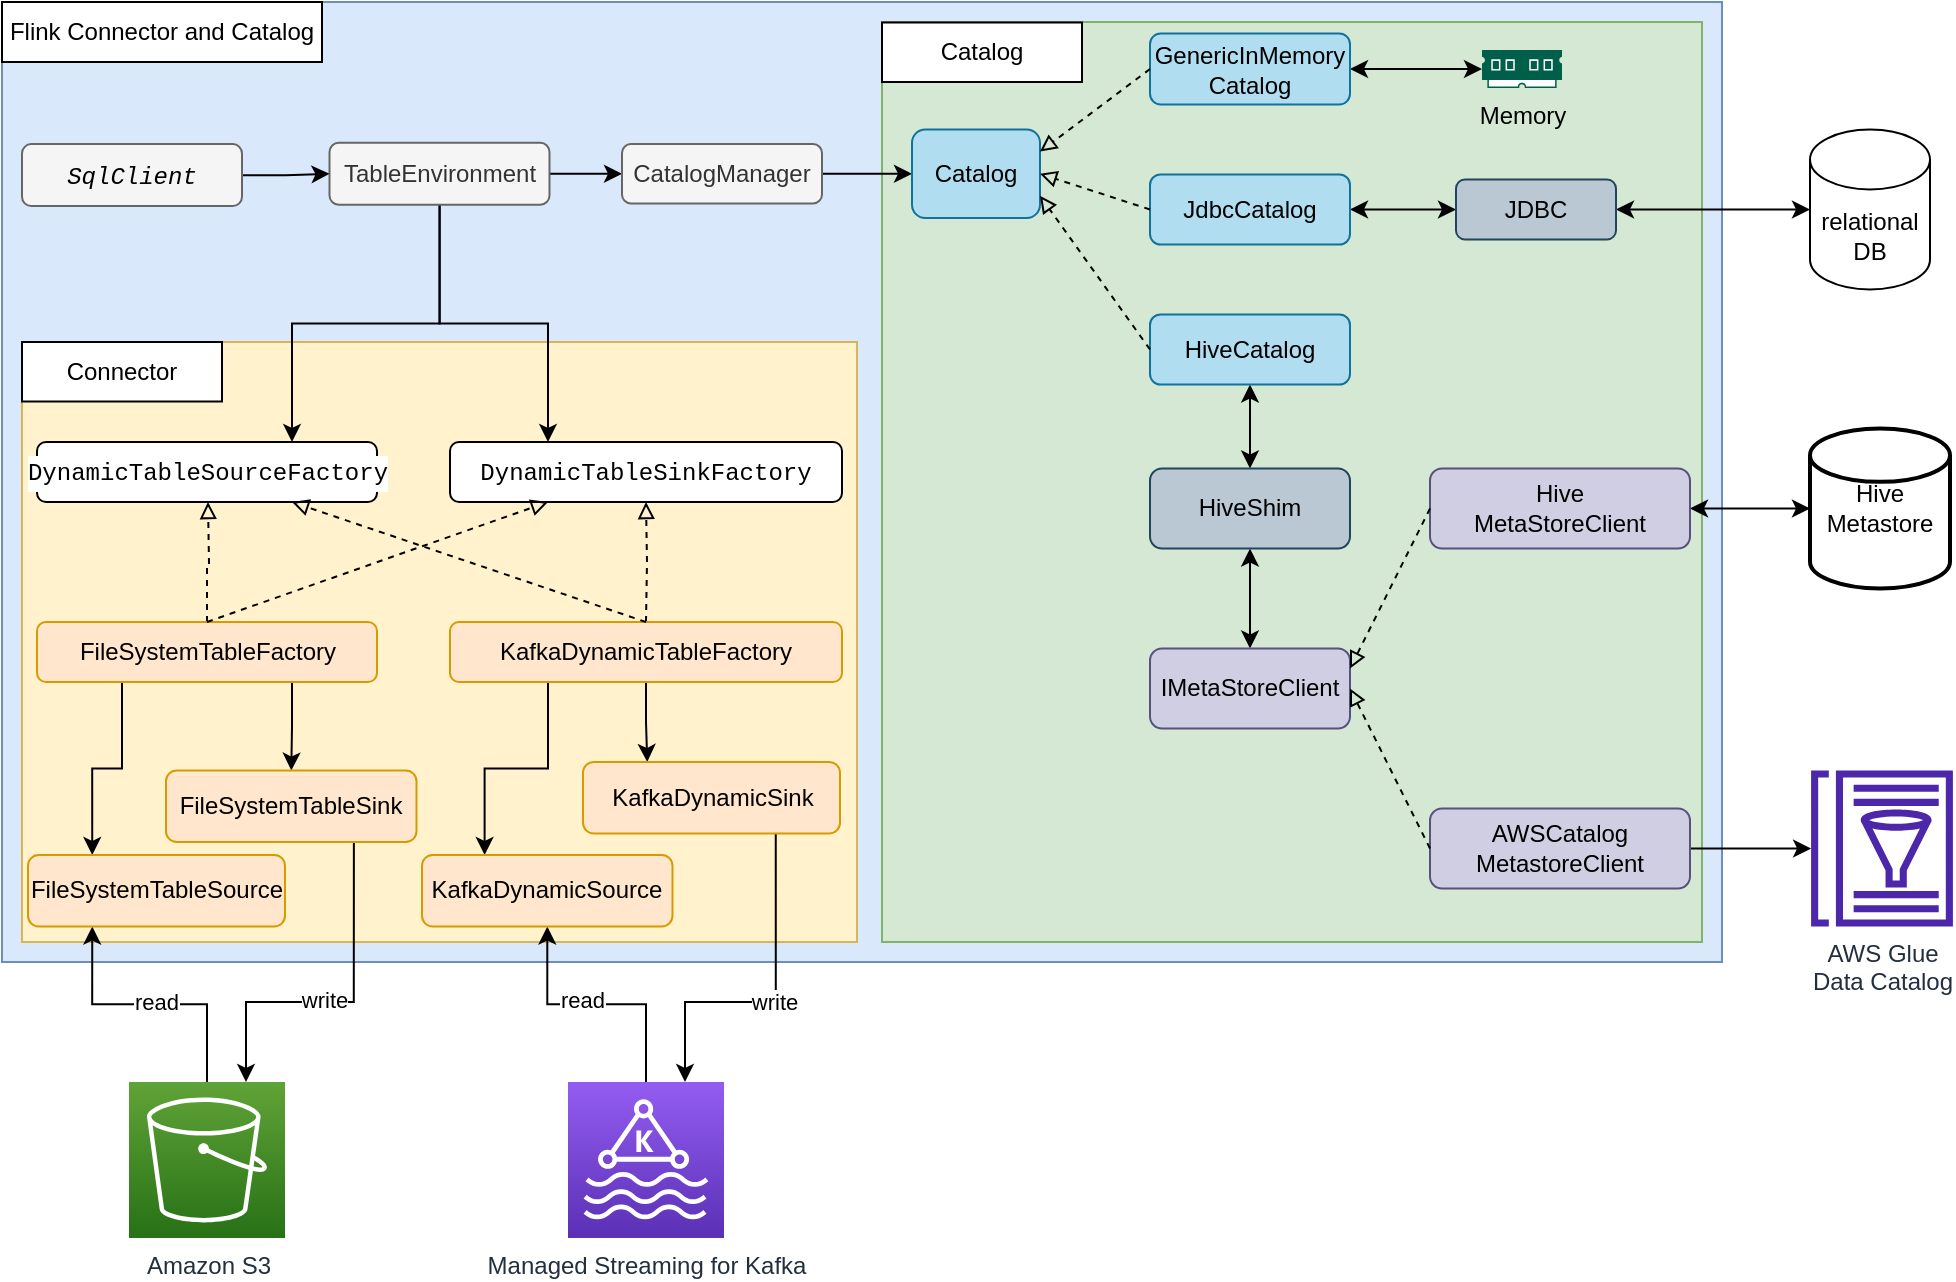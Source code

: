 <mxfile version="20.7.4" type="github">
  <diagram id="6fCkQnfvTHWw5Nz4_dTc" name="Page-1">
    <mxGraphModel dx="1050" dy="509" grid="1" gridSize="10" guides="1" tooltips="1" connect="1" arrows="1" fold="1" page="1" pageScale="1" pageWidth="827" pageHeight="1169" math="0" shadow="0">
      <root>
        <mxCell id="0" />
        <mxCell id="1" parent="0" />
        <mxCell id="8L1h696zqM6Jr5x79oPo-1" value="" style="rounded=0;whiteSpace=wrap;html=1;align=left;fillColor=#dae8fc;strokeColor=#6c8ebf;fontColor=default;labelBackgroundColor=default;" parent="1" vertex="1">
          <mxGeometry x="20" y="100" width="860" height="480" as="geometry" />
        </mxCell>
        <mxCell id="8L1h696zqM6Jr5x79oPo-76" value="" style="rounded=0;whiteSpace=wrap;html=1;labelBackgroundColor=default;strokeColor=#d6b656;fillColor=#fff2cc;" parent="1" vertex="1">
          <mxGeometry x="30" y="270" width="417.5" height="300" as="geometry" />
        </mxCell>
        <mxCell id="8L1h696zqM6Jr5x79oPo-75" value="" style="rounded=0;whiteSpace=wrap;html=1;labelBackgroundColor=default;strokeColor=#82b366;fillColor=#d5e8d4;" parent="1" vertex="1">
          <mxGeometry x="460" y="110" width="410" height="460" as="geometry" />
        </mxCell>
        <mxCell id="8L1h696zqM6Jr5x79oPo-13" style="edgeStyle=orthogonalEdgeStyle;rounded=0;orthogonalLoop=1;jettySize=auto;html=1;exitX=1;exitY=0.5;exitDx=0;exitDy=0;entryX=0;entryY=0.5;entryDx=0;entryDy=0;fontColor=none;" parent="1" source="8L1h696zqM6Jr5x79oPo-2" target="8L1h696zqM6Jr5x79oPo-3" edge="1">
          <mxGeometry relative="1" as="geometry" />
        </mxCell>
        <mxCell id="8L1h696zqM6Jr5x79oPo-85" style="edgeStyle=orthogonalEdgeStyle;rounded=0;orthogonalLoop=1;jettySize=auto;html=1;entryX=0.75;entryY=0;entryDx=0;entryDy=0;strokeWidth=1;fontColor=default;endArrow=classic;endFill=1;" parent="1" source="8L1h696zqM6Jr5x79oPo-2" target="8L1h696zqM6Jr5x79oPo-40" edge="1">
          <mxGeometry relative="1" as="geometry" />
        </mxCell>
        <mxCell id="8L1h696zqM6Jr5x79oPo-86" style="edgeStyle=orthogonalEdgeStyle;rounded=0;orthogonalLoop=1;jettySize=auto;html=1;entryX=0.25;entryY=0;entryDx=0;entryDy=0;strokeWidth=1;fontColor=default;endArrow=classic;endFill=1;" parent="1" source="8L1h696zqM6Jr5x79oPo-2" target="8L1h696zqM6Jr5x79oPo-41" edge="1">
          <mxGeometry relative="1" as="geometry" />
        </mxCell>
        <mxCell id="8L1h696zqM6Jr5x79oPo-2" value="TableEnvironment" style="rounded=1;whiteSpace=wrap;html=1;fillColor=#f5f5f5;fontColor=#333333;strokeColor=#666666;" parent="1" vertex="1">
          <mxGeometry x="183.75" y="170.37" width="110" height="31" as="geometry" />
        </mxCell>
        <mxCell id="8L1h696zqM6Jr5x79oPo-43" style="edgeStyle=orthogonalEdgeStyle;rounded=0;orthogonalLoop=1;jettySize=auto;html=1;fontColor=default;exitX=1;exitY=0.5;exitDx=0;exitDy=0;entryX=0;entryY=0.5;entryDx=0;entryDy=0;" parent="1" source="8L1h696zqM6Jr5x79oPo-3" target="8L1h696zqM6Jr5x79oPo-4" edge="1">
          <mxGeometry relative="1" as="geometry" />
        </mxCell>
        <mxCell id="8L1h696zqM6Jr5x79oPo-3" value="CatalogManager" style="rounded=1;whiteSpace=wrap;html=1;fillColor=#f5f5f5;fontColor=#333333;strokeColor=#666666;" parent="1" vertex="1">
          <mxGeometry x="330" y="171.06" width="100" height="29.63" as="geometry" />
        </mxCell>
        <mxCell id="8L1h696zqM6Jr5x79oPo-4" value="Catalog" style="rounded=1;whiteSpace=wrap;html=1;fillColor=#b1ddf0;strokeColor=#10739e;" parent="1" vertex="1">
          <mxGeometry x="475" y="163.75" width="64" height="44.25" as="geometry" />
        </mxCell>
        <mxCell id="8L1h696zqM6Jr5x79oPo-83" style="edgeStyle=orthogonalEdgeStyle;rounded=0;orthogonalLoop=1;jettySize=auto;html=1;exitX=1;exitY=0.5;exitDx=0;exitDy=0;strokeWidth=1;fontColor=#000000;endArrow=classic;endFill=1;startArrow=classic;startFill=1;" parent="1" source="8L1h696zqM6Jr5x79oPo-5" target="8L1h696zqM6Jr5x79oPo-9" edge="1">
          <mxGeometry relative="1" as="geometry" />
        </mxCell>
        <mxCell id="8L1h696zqM6Jr5x79oPo-5" value="GenericInMemory&lt;br&gt;Catalog" style="rounded=1;whiteSpace=wrap;html=1;fillColor=#b1ddf0;strokeColor=#10739e;" parent="1" vertex="1">
          <mxGeometry x="594" y="115.75" width="100" height="35.5" as="geometry" />
        </mxCell>
        <mxCell id="8L1h696zqM6Jr5x79oPo-18" style="edgeStyle=orthogonalEdgeStyle;rounded=0;orthogonalLoop=1;jettySize=auto;html=1;fontColor=none;startArrow=classic;startFill=1;" parent="1" source="8L1h696zqM6Jr5x79oPo-6" target="8L1h696zqM6Jr5x79oPo-12" edge="1">
          <mxGeometry relative="1" as="geometry" />
        </mxCell>
        <mxCell id="8L1h696zqM6Jr5x79oPo-6" value="JdbcCatalog" style="rounded=1;whiteSpace=wrap;html=1;fillColor=#b1ddf0;strokeColor=#10739e;" parent="1" vertex="1">
          <mxGeometry x="594" y="186.25" width="100" height="35" as="geometry" />
        </mxCell>
        <mxCell id="8L1h696zqM6Jr5x79oPo-19" style="edgeStyle=orthogonalEdgeStyle;rounded=0;orthogonalLoop=1;jettySize=auto;html=1;fontColor=none;startArrow=classic;startFill=1;" parent="1" source="8L1h696zqM6Jr5x79oPo-7" target="8L1h696zqM6Jr5x79oPo-11" edge="1">
          <mxGeometry relative="1" as="geometry" />
        </mxCell>
        <mxCell id="8L1h696zqM6Jr5x79oPo-7" value="HiveCatalog" style="rounded=1;whiteSpace=wrap;html=1;fillColor=#b1ddf0;strokeColor=#10739e;" parent="1" vertex="1">
          <mxGeometry x="594" y="256.25" width="100" height="35" as="geometry" />
        </mxCell>
        <mxCell id="8L1h696zqM6Jr5x79oPo-8" value="Flink Connector and Catalog" style="rounded=0;whiteSpace=wrap;html=1;fontColor=none;" parent="1" vertex="1">
          <mxGeometry x="20" y="100" width="160" height="30" as="geometry" />
        </mxCell>
        <mxCell id="8L1h696zqM6Jr5x79oPo-9" value="Memory" style="sketch=0;pointerEvents=1;shadow=0;dashed=0;html=1;strokeColor=none;fillColor=#005F4B;labelPosition=center;verticalLabelPosition=bottom;verticalAlign=top;align=center;outlineConnect=0;shape=mxgraph.veeam2.ram;fontColor=none;" parent="1" vertex="1">
          <mxGeometry x="760" y="124" width="40" height="19" as="geometry" />
        </mxCell>
        <mxCell id="8L1h696zqM6Jr5x79oPo-10" value="relational DB" style="shape=cylinder3;whiteSpace=wrap;html=1;boundedLbl=1;backgroundOutline=1;size=15;fontColor=none;" parent="1" vertex="1">
          <mxGeometry x="924" y="163.75" width="60" height="80" as="geometry" />
        </mxCell>
        <mxCell id="8L1h696zqM6Jr5x79oPo-29" style="edgeStyle=orthogonalEdgeStyle;rounded=0;orthogonalLoop=1;jettySize=auto;html=1;fontColor=none;startArrow=classic;startFill=1;" parent="1" source="8L1h696zqM6Jr5x79oPo-11" target="8L1h696zqM6Jr5x79oPo-26" edge="1">
          <mxGeometry relative="1" as="geometry" />
        </mxCell>
        <mxCell id="8L1h696zqM6Jr5x79oPo-11" value="HiveShim" style="rounded=1;whiteSpace=wrap;html=1;fillColor=#bac8d3;strokeColor=#23445d;" parent="1" vertex="1">
          <mxGeometry x="594" y="333.25" width="100" height="40" as="geometry" />
        </mxCell>
        <mxCell id="8L1h696zqM6Jr5x79oPo-21" style="edgeStyle=orthogonalEdgeStyle;rounded=0;orthogonalLoop=1;jettySize=auto;html=1;fontColor=none;startArrow=classic;startFill=1;" parent="1" source="8L1h696zqM6Jr5x79oPo-12" target="8L1h696zqM6Jr5x79oPo-10" edge="1">
          <mxGeometry relative="1" as="geometry" />
        </mxCell>
        <mxCell id="8L1h696zqM6Jr5x79oPo-12" value="JDBC" style="rounded=1;whiteSpace=wrap;html=1;fillColor=#bac8d3;strokeColor=#23445d;" parent="1" vertex="1">
          <mxGeometry x="747" y="188.75" width="80" height="30" as="geometry" />
        </mxCell>
        <mxCell id="8L1h696zqM6Jr5x79oPo-15" value="" style="endArrow=block;dashed=1;html=1;rounded=0;fontColor=none;entryX=1;entryY=0.25;entryDx=0;entryDy=0;exitX=0;exitY=0.5;exitDx=0;exitDy=0;endFill=0;" parent="1" source="8L1h696zqM6Jr5x79oPo-5" target="8L1h696zqM6Jr5x79oPo-4" edge="1">
          <mxGeometry width="50" height="50" relative="1" as="geometry">
            <mxPoint x="400" y="199" as="sourcePoint" />
            <mxPoint x="450" y="149" as="targetPoint" />
          </mxGeometry>
        </mxCell>
        <mxCell id="8L1h696zqM6Jr5x79oPo-23" value="Hive Metastore" style="strokeWidth=2;html=1;shape=mxgraph.flowchart.database;whiteSpace=wrap;fontColor=none;" parent="1" vertex="1">
          <mxGeometry x="924" y="313.25" width="70" height="80" as="geometry" />
        </mxCell>
        <mxCell id="8L1h696zqM6Jr5x79oPo-26" value="IMetaStoreClient" style="rounded=1;whiteSpace=wrap;html=1;fillColor=#d0cee2;strokeColor=#56517e;" parent="1" vertex="1">
          <mxGeometry x="594" y="423.25" width="100" height="40" as="geometry" />
        </mxCell>
        <mxCell id="8L1h696zqM6Jr5x79oPo-38" style="edgeStyle=orthogonalEdgeStyle;rounded=0;orthogonalLoop=1;jettySize=auto;html=1;fontColor=none;" parent="1" source="8L1h696zqM6Jr5x79oPo-27" target="8L1h696zqM6Jr5x79oPo-32" edge="1">
          <mxGeometry relative="1" as="geometry" />
        </mxCell>
        <mxCell id="8L1h696zqM6Jr5x79oPo-27" value="AWSCatalog&lt;br&gt;MetastoreClient" style="rounded=1;whiteSpace=wrap;html=1;fillColor=#d0cee2;strokeColor=#56517e;" parent="1" vertex="1">
          <mxGeometry x="734" y="503.25" width="130" height="40" as="geometry" />
        </mxCell>
        <mxCell id="8L1h696zqM6Jr5x79oPo-37" style="edgeStyle=orthogonalEdgeStyle;rounded=0;orthogonalLoop=1;jettySize=auto;html=1;exitX=1;exitY=0.5;exitDx=0;exitDy=0;entryX=0;entryY=0.5;entryDx=0;entryDy=0;entryPerimeter=0;fontColor=none;startArrow=classic;startFill=1;" parent="1" source="8L1h696zqM6Jr5x79oPo-28" target="8L1h696zqM6Jr5x79oPo-23" edge="1">
          <mxGeometry relative="1" as="geometry" />
        </mxCell>
        <mxCell id="8L1h696zqM6Jr5x79oPo-28" value="Hive&lt;br&gt;MetaStoreClient" style="rounded=1;whiteSpace=wrap;html=1;fillColor=#d0cee2;strokeColor=#56517e;" parent="1" vertex="1">
          <mxGeometry x="734" y="333.25" width="130" height="40" as="geometry" />
        </mxCell>
        <mxCell id="8L1h696zqM6Jr5x79oPo-30" value="" style="endArrow=block;dashed=1;html=1;rounded=0;fontColor=none;endFill=0;exitX=0;exitY=0.5;exitDx=0;exitDy=0;entryX=1;entryY=0.25;entryDx=0;entryDy=0;" parent="1" source="8L1h696zqM6Jr5x79oPo-28" target="8L1h696zqM6Jr5x79oPo-26" edge="1">
          <mxGeometry width="50" height="50" relative="1" as="geometry">
            <mxPoint x="704" y="423.25" as="sourcePoint" />
            <mxPoint x="754" y="373.25" as="targetPoint" />
          </mxGeometry>
        </mxCell>
        <mxCell id="8L1h696zqM6Jr5x79oPo-32" value="AWS Glue &lt;br&gt;Data Catalog" style="sketch=0;outlineConnect=0;fontColor=#232F3E;gradientColor=none;fillColor=#4D27AA;strokeColor=none;dashed=0;verticalLabelPosition=bottom;verticalAlign=top;align=center;html=1;fontSize=12;fontStyle=0;aspect=fixed;pointerEvents=1;shape=mxgraph.aws4.glue_data_catalog;" parent="1" vertex="1">
          <mxGeometry x="924" y="484.25" width="72" height="78" as="geometry" />
        </mxCell>
        <mxCell id="8L1h696zqM6Jr5x79oPo-39" value="" style="shape=image;verticalLabelPosition=bottom;labelBackgroundColor=default;verticalAlign=top;aspect=fixed;imageAspect=0;image=https://hive.apache.org/images/hive_logo_medium.jpg;" parent="1" vertex="1">
          <mxGeometry x="932" y="292.72" width="44" height="40.53" as="geometry" />
        </mxCell>
        <mxCell id="8L1h696zqM6Jr5x79oPo-51" style="edgeStyle=orthogonalEdgeStyle;rounded=0;orthogonalLoop=1;jettySize=auto;html=1;fontColor=default;dashed=1;endArrow=block;endFill=0;exitX=0.5;exitY=0;exitDx=0;exitDy=0;" parent="1" source="8L1h696zqM6Jr5x79oPo-44" edge="1">
          <mxGeometry relative="1" as="geometry">
            <mxPoint x="123" y="350" as="targetPoint" />
          </mxGeometry>
        </mxCell>
        <mxCell id="8L1h696zqM6Jr5x79oPo-40" value="&lt;div style=&quot;font-family: Menlo, Monaco, &amp;quot;Courier New&amp;quot;, monospace; line-height: 18px;&quot;&gt;&lt;div style=&quot;line-height: 18px;&quot;&gt;DynamicTableSourceFactory&lt;/div&gt;&lt;/div&gt;" style="rounded=1;whiteSpace=wrap;html=1;fontColor=default;strokeColor=default;labelBackgroundColor=default;" parent="1" vertex="1">
          <mxGeometry x="37.5" y="320" width="170" height="30" as="geometry" />
        </mxCell>
        <mxCell id="8L1h696zqM6Jr5x79oPo-54" style="edgeStyle=orthogonalEdgeStyle;rounded=0;orthogonalLoop=1;jettySize=auto;html=1;dashed=1;fontColor=default;endArrow=block;endFill=0;" parent="1" target="8L1h696zqM6Jr5x79oPo-41" edge="1">
          <mxGeometry relative="1" as="geometry">
            <mxPoint x="342" y="410" as="sourcePoint" />
          </mxGeometry>
        </mxCell>
        <mxCell id="8L1h696zqM6Jr5x79oPo-41" value="&lt;div style=&quot;font-family: Menlo, Monaco, &amp;quot;Courier New&amp;quot;, monospace; line-height: 18px;&quot;&gt;DynamicTableSinkFactory&lt;/div&gt;" style="rounded=1;whiteSpace=wrap;html=1;fontColor=default;strokeColor=default;labelBackgroundColor=none;" parent="1" vertex="1">
          <mxGeometry x="244" y="320" width="196" height="30" as="geometry" />
        </mxCell>
        <mxCell id="KpupGjZTtVKZ5hBgc7F7-3" style="edgeStyle=orthogonalEdgeStyle;orthogonalLoop=1;jettySize=auto;html=1;entryX=0.25;entryY=0;entryDx=0;entryDy=0;startArrow=none;startFill=0;rounded=0;exitX=0.25;exitY=1;exitDx=0;exitDy=0;" edge="1" parent="1" source="8L1h696zqM6Jr5x79oPo-44" target="KpupGjZTtVKZ5hBgc7F7-1">
          <mxGeometry relative="1" as="geometry" />
        </mxCell>
        <mxCell id="KpupGjZTtVKZ5hBgc7F7-4" style="edgeStyle=orthogonalEdgeStyle;rounded=0;orthogonalLoop=1;jettySize=auto;html=1;startArrow=none;startFill=0;exitX=0.75;exitY=1;exitDx=0;exitDy=0;" edge="1" parent="1" source="8L1h696zqM6Jr5x79oPo-44" target="KpupGjZTtVKZ5hBgc7F7-2">
          <mxGeometry relative="1" as="geometry" />
        </mxCell>
        <mxCell id="8L1h696zqM6Jr5x79oPo-44" value="FileSystemTableFactory" style="rounded=1;whiteSpace=wrap;strokeColor=#d79b00;labelBackgroundColor=none;fillColor=#ffe6cc;" parent="1" vertex="1">
          <mxGeometry x="37.5" y="410" width="170" height="30" as="geometry" />
        </mxCell>
        <mxCell id="KpupGjZTtVKZ5hBgc7F7-7" style="edgeStyle=orthogonalEdgeStyle;rounded=0;orthogonalLoop=1;jettySize=auto;html=1;entryX=0.25;entryY=0;entryDx=0;entryDy=0;startArrow=none;startFill=0;exitX=0.25;exitY=1;exitDx=0;exitDy=0;" edge="1" parent="1" source="8L1h696zqM6Jr5x79oPo-46" target="KpupGjZTtVKZ5hBgc7F7-5">
          <mxGeometry relative="1" as="geometry" />
        </mxCell>
        <mxCell id="KpupGjZTtVKZ5hBgc7F7-9" style="edgeStyle=orthogonalEdgeStyle;rounded=0;orthogonalLoop=1;jettySize=auto;html=1;entryX=0.25;entryY=0;entryDx=0;entryDy=0;startArrow=none;startFill=0;" edge="1" parent="1" source="8L1h696zqM6Jr5x79oPo-46" target="KpupGjZTtVKZ5hBgc7F7-6">
          <mxGeometry relative="1" as="geometry" />
        </mxCell>
        <mxCell id="8L1h696zqM6Jr5x79oPo-46" value="KafkaDynamicTableFactory" style="rounded=1;whiteSpace=wrap;strokeColor=#d79b00;labelBackgroundColor=none;fillColor=#ffe6cc;" parent="1" vertex="1">
          <mxGeometry x="244" y="410" width="196" height="30" as="geometry" />
        </mxCell>
        <mxCell id="8L1h696zqM6Jr5x79oPo-62" value="" style="endArrow=block;dashed=1;html=1;rounded=0;fontColor=default;entryX=0.25;entryY=1;entryDx=0;entryDy=0;exitX=0.5;exitY=0;exitDx=0;exitDy=0;endFill=0;" parent="1" source="8L1h696zqM6Jr5x79oPo-44" target="8L1h696zqM6Jr5x79oPo-41" edge="1">
          <mxGeometry width="50" height="50" relative="1" as="geometry">
            <mxPoint x="170" y="410" as="sourcePoint" />
            <mxPoint x="220" y="360" as="targetPoint" />
          </mxGeometry>
        </mxCell>
        <mxCell id="8L1h696zqM6Jr5x79oPo-64" value="" style="endArrow=block;dashed=1;html=1;rounded=0;fontColor=default;entryX=0.75;entryY=1;entryDx=0;entryDy=0;exitX=0.5;exitY=0;exitDx=0;exitDy=0;endFill=0;" parent="1" source="8L1h696zqM6Jr5x79oPo-46" target="8L1h696zqM6Jr5x79oPo-40" edge="1">
          <mxGeometry width="50" height="50" relative="1" as="geometry">
            <mxPoint x="132.5" y="420" as="sourcePoint" />
            <mxPoint x="303" y="360" as="targetPoint" />
          </mxGeometry>
        </mxCell>
        <mxCell id="KpupGjZTtVKZ5hBgc7F7-13" style="edgeStyle=orthogonalEdgeStyle;rounded=0;orthogonalLoop=1;jettySize=auto;html=1;entryX=0.25;entryY=1;entryDx=0;entryDy=0;startArrow=none;startFill=0;" edge="1" parent="1" source="8L1h696zqM6Jr5x79oPo-68" target="KpupGjZTtVKZ5hBgc7F7-1">
          <mxGeometry relative="1" as="geometry" />
        </mxCell>
        <mxCell id="KpupGjZTtVKZ5hBgc7F7-14" value="read" style="edgeLabel;html=1;align=center;verticalAlign=middle;resizable=0;points=[];" vertex="1" connectable="0" parent="KpupGjZTtVKZ5hBgc7F7-13">
          <mxGeometry x="-0.049" y="-1" relative="1" as="geometry">
            <mxPoint as="offset" />
          </mxGeometry>
        </mxCell>
        <mxCell id="8L1h696zqM6Jr5x79oPo-68" value="Amazon S3" style="sketch=0;points=[[0,0,0],[0.25,0,0],[0.5,0,0],[0.75,0,0],[1,0,0],[0,1,0],[0.25,1,0],[0.5,1,0],[0.75,1,0],[1,1,0],[0,0.25,0],[0,0.5,0],[0,0.75,0],[1,0.25,0],[1,0.5,0],[1,0.75,0]];outlineConnect=0;fontColor=#232F3E;gradientColor=#60A337;gradientDirection=north;fillColor=#277116;strokeColor=#ffffff;dashed=0;verticalLabelPosition=bottom;verticalAlign=top;align=center;html=1;fontSize=12;fontStyle=0;aspect=fixed;shape=mxgraph.aws4.resourceIcon;resIcon=mxgraph.aws4.s3;labelBackgroundColor=default;" parent="1" vertex="1">
          <mxGeometry x="83.5" y="640" width="78" height="78" as="geometry" />
        </mxCell>
        <mxCell id="KpupGjZTtVKZ5hBgc7F7-17" style="edgeStyle=orthogonalEdgeStyle;rounded=0;orthogonalLoop=1;jettySize=auto;html=1;startArrow=none;startFill=0;" edge="1" parent="1" source="8L1h696zqM6Jr5x79oPo-69" target="KpupGjZTtVKZ5hBgc7F7-5">
          <mxGeometry relative="1" as="geometry" />
        </mxCell>
        <mxCell id="KpupGjZTtVKZ5hBgc7F7-18" value="read" style="edgeLabel;html=1;align=center;verticalAlign=middle;resizable=0;points=[];" vertex="1" connectable="0" parent="KpupGjZTtVKZ5hBgc7F7-17">
          <mxGeometry x="0.115" y="-2" relative="1" as="geometry">
            <mxPoint as="offset" />
          </mxGeometry>
        </mxCell>
        <mxCell id="8L1h696zqM6Jr5x79oPo-69" value="Managed Streaming for Kafka" style="sketch=0;points=[[0,0,0],[0.25,0,0],[0.5,0,0],[0.75,0,0],[1,0,0],[0,1,0],[0.25,1,0],[0.5,1,0],[0.75,1,0],[1,1,0],[0,0.25,0],[0,0.5,0],[0,0.75,0],[1,0.25,0],[1,0.5,0],[1,0.75,0]];outlineConnect=0;fontColor=#232F3E;gradientColor=#945DF2;gradientDirection=north;fillColor=#5A30B5;strokeColor=#ffffff;dashed=0;verticalLabelPosition=bottom;verticalAlign=top;align=center;html=1;fontSize=12;fontStyle=0;aspect=fixed;shape=mxgraph.aws4.resourceIcon;resIcon=mxgraph.aws4.managed_streaming_for_kafka;labelBackgroundColor=default;" parent="1" vertex="1">
          <mxGeometry x="303" y="640" width="78" height="78" as="geometry" />
        </mxCell>
        <mxCell id="8L1h696zqM6Jr5x79oPo-77" value="Catalog" style="rounded=0;whiteSpace=wrap;html=1;fontColor=none;" parent="1" vertex="1">
          <mxGeometry x="460" y="110.25" width="100" height="29.75" as="geometry" />
        </mxCell>
        <mxCell id="8L1h696zqM6Jr5x79oPo-78" value="Connector" style="rounded=0;whiteSpace=wrap;html=1;fontColor=none;" parent="1" vertex="1">
          <mxGeometry x="30" y="270" width="100" height="29.75" as="geometry" />
        </mxCell>
        <mxCell id="8L1h696zqM6Jr5x79oPo-80" style="edgeStyle=orthogonalEdgeStyle;rounded=0;orthogonalLoop=1;jettySize=auto;html=1;entryX=0;entryY=0.5;entryDx=0;entryDy=0;strokeWidth=1;fontColor=#000000;endArrow=classic;endFill=1;" parent="1" source="8L1h696zqM6Jr5x79oPo-79" target="8L1h696zqM6Jr5x79oPo-2" edge="1">
          <mxGeometry relative="1" as="geometry" />
        </mxCell>
        <mxCell id="8L1h696zqM6Jr5x79oPo-79" value="&lt;div style=&quot;font-family: Menlo, Monaco, &amp;quot;Courier New&amp;quot;, monospace; line-height: 18px;&quot;&gt;&lt;span style=&quot;font-style: italic;&quot;&gt;SqlClient&lt;/span&gt;&lt;/div&gt;" style="rounded=1;whiteSpace=wrap;html=1;fillColor=#f5f5f5;fontColor=default;strokeColor=#666666;labelBackgroundColor=none;" parent="1" vertex="1">
          <mxGeometry x="30" y="171.06" width="110" height="31" as="geometry" />
        </mxCell>
        <mxCell id="8L1h696zqM6Jr5x79oPo-81" value="" style="endArrow=block;dashed=1;html=1;rounded=0;fontColor=none;entryX=1;entryY=0.5;entryDx=0;entryDy=0;exitX=0;exitY=0.5;exitDx=0;exitDy=0;endFill=0;" parent="1" source="8L1h696zqM6Jr5x79oPo-6" target="8L1h696zqM6Jr5x79oPo-4" edge="1">
          <mxGeometry width="50" height="50" relative="1" as="geometry">
            <mxPoint x="604" y="143.5" as="sourcePoint" />
            <mxPoint x="549" y="184.812" as="targetPoint" />
          </mxGeometry>
        </mxCell>
        <mxCell id="8L1h696zqM6Jr5x79oPo-82" value="" style="endArrow=block;dashed=1;html=1;rounded=0;fontColor=none;entryX=1;entryY=0.75;entryDx=0;entryDy=0;exitX=0;exitY=0.5;exitDx=0;exitDy=0;endFill=0;" parent="1" source="8L1h696zqM6Jr5x79oPo-7" target="8L1h696zqM6Jr5x79oPo-4" edge="1">
          <mxGeometry width="50" height="50" relative="1" as="geometry">
            <mxPoint x="585" y="225.88" as="sourcePoint" />
            <mxPoint x="530" y="208.005" as="targetPoint" />
          </mxGeometry>
        </mxCell>
        <mxCell id="8L1h696zqM6Jr5x79oPo-84" value="" style="endArrow=block;dashed=1;html=1;rounded=0;fontColor=none;endFill=0;exitX=0;exitY=0.5;exitDx=0;exitDy=0;entryX=1;entryY=0.5;entryDx=0;entryDy=0;" parent="1" source="8L1h696zqM6Jr5x79oPo-27" target="8L1h696zqM6Jr5x79oPo-26" edge="1">
          <mxGeometry width="50" height="50" relative="1" as="geometry">
            <mxPoint x="744" y="363.25" as="sourcePoint" />
            <mxPoint x="704" y="443.25" as="targetPoint" />
          </mxGeometry>
        </mxCell>
        <mxCell id="KpupGjZTtVKZ5hBgc7F7-1" value="FileSystemTableSource" style="rounded=1;whiteSpace=wrap;strokeColor=#d79b00;labelBackgroundColor=none;fillColor=#ffe6cc;" vertex="1" parent="1">
          <mxGeometry x="33" y="526.5" width="128.5" height="35.75" as="geometry" />
        </mxCell>
        <mxCell id="KpupGjZTtVKZ5hBgc7F7-12" style="edgeStyle=orthogonalEdgeStyle;rounded=0;orthogonalLoop=1;jettySize=auto;html=1;entryX=0.75;entryY=0;entryDx=0;entryDy=0;entryPerimeter=0;startArrow=none;startFill=0;exitX=0.75;exitY=1;exitDx=0;exitDy=0;" edge="1" parent="1" source="KpupGjZTtVKZ5hBgc7F7-2" target="8L1h696zqM6Jr5x79oPo-68">
          <mxGeometry relative="1" as="geometry">
            <Array as="points">
              <mxPoint x="196" y="600" />
              <mxPoint x="142" y="600" />
            </Array>
          </mxGeometry>
        </mxCell>
        <mxCell id="KpupGjZTtVKZ5hBgc7F7-15" value="write" style="edgeLabel;html=1;align=center;verticalAlign=middle;resizable=0;points=[];" vertex="1" connectable="0" parent="KpupGjZTtVKZ5hBgc7F7-12">
          <mxGeometry x="0.091" y="-1" relative="1" as="geometry">
            <mxPoint as="offset" />
          </mxGeometry>
        </mxCell>
        <mxCell id="KpupGjZTtVKZ5hBgc7F7-2" value="FileSystemTableSink" style="rounded=1;whiteSpace=wrap;strokeColor=#d79b00;labelBackgroundColor=none;fillColor=#ffe6cc;" vertex="1" parent="1">
          <mxGeometry x="102" y="484.25" width="125.25" height="35.75" as="geometry" />
        </mxCell>
        <mxCell id="KpupGjZTtVKZ5hBgc7F7-5" value="KafkaDynamicSource" style="rounded=1;whiteSpace=wrap;strokeColor=#d79b00;labelBackgroundColor=none;fillColor=#ffe6cc;" vertex="1" parent="1">
          <mxGeometry x="230" y="526.5" width="125.25" height="35.75" as="geometry" />
        </mxCell>
        <mxCell id="KpupGjZTtVKZ5hBgc7F7-16" value="write" style="edgeStyle=orthogonalEdgeStyle;rounded=0;orthogonalLoop=1;jettySize=auto;html=1;entryX=0.75;entryY=0;entryDx=0;entryDy=0;entryPerimeter=0;startArrow=none;startFill=0;exitX=0.75;exitY=1;exitDx=0;exitDy=0;" edge="1" parent="1" source="KpupGjZTtVKZ5hBgc7F7-6" target="8L1h696zqM6Jr5x79oPo-69">
          <mxGeometry relative="1" as="geometry">
            <Array as="points">
              <mxPoint x="407" y="600" />
              <mxPoint x="362" y="600" />
            </Array>
          </mxGeometry>
        </mxCell>
        <mxCell id="KpupGjZTtVKZ5hBgc7F7-6" value="KafkaDynamicSink" style="rounded=1;whiteSpace=wrap;strokeColor=#d79b00;labelBackgroundColor=none;fillColor=#ffe6cc;" vertex="1" parent="1">
          <mxGeometry x="310.5" y="480" width="128.5" height="35.75" as="geometry" />
        </mxCell>
      </root>
    </mxGraphModel>
  </diagram>
</mxfile>
